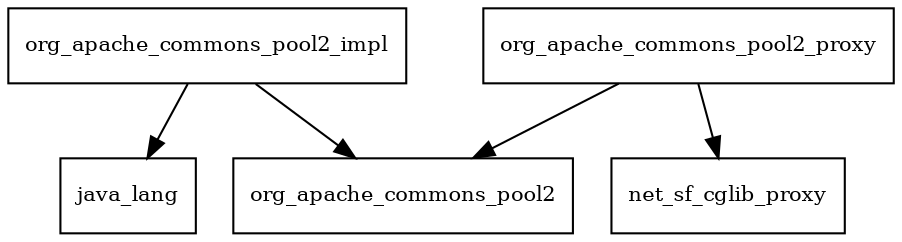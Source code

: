 digraph commons_pool2_2_6_0_package_dependencies {
  node [shape = box, fontsize=10.0];
  org_apache_commons_pool2_impl -> java_lang;
  org_apache_commons_pool2_impl -> org_apache_commons_pool2;
  org_apache_commons_pool2_proxy -> net_sf_cglib_proxy;
  org_apache_commons_pool2_proxy -> org_apache_commons_pool2;
}
